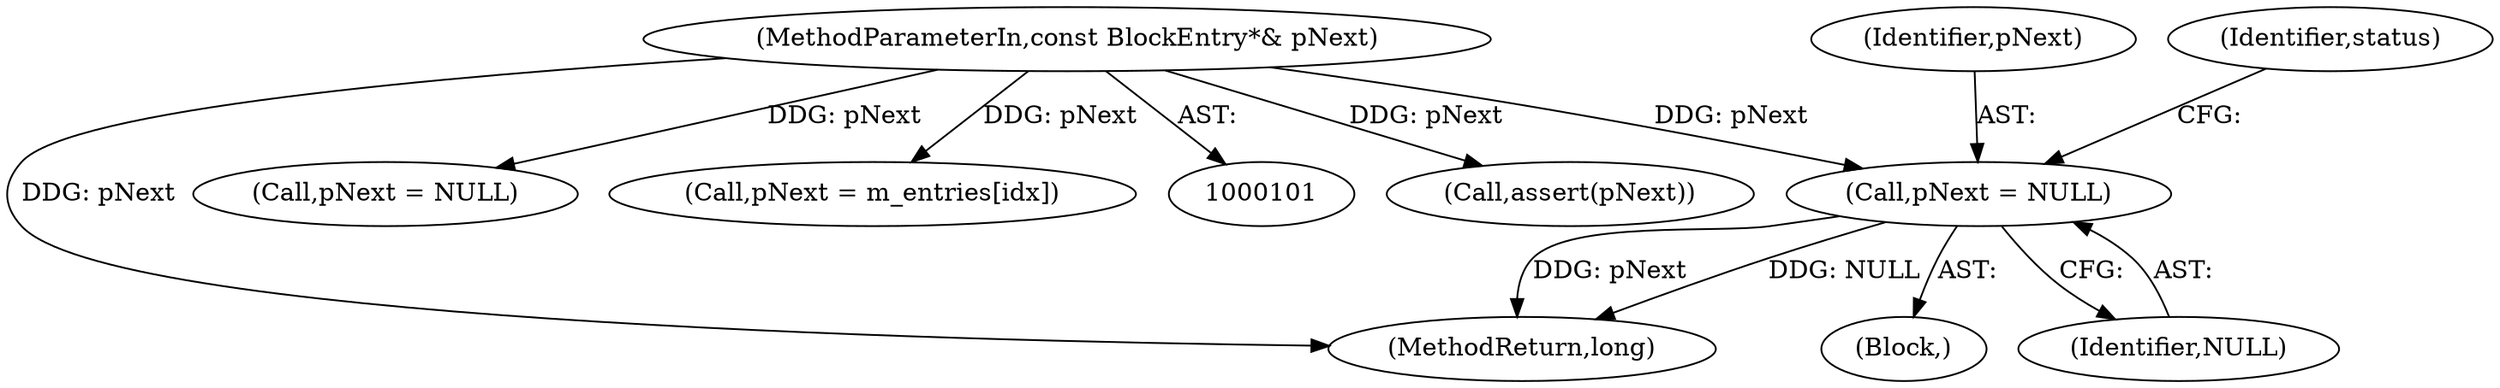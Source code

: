 digraph "1_Android_04839626ed859623901ebd3a5fd483982186b59d_107@pointer" {
"1000149" [label="(Call,pNext = NULL)"];
"1000103" [label="(MethodParameterIn,const BlockEntry*& pNext)"];
"1000150" [label="(Identifier,pNext)"];
"1000180" [label="(Call,assert(pNext))"];
"1000184" [label="(MethodReturn,long)"];
"1000148" [label="(Block,)"];
"1000159" [label="(Call,pNext = NULL)"];
"1000103" [label="(MethodParameterIn,const BlockEntry*& pNext)"];
"1000149" [label="(Call,pNext = NULL)"];
"1000175" [label="(Call,pNext = m_entries[idx])"];
"1000153" [label="(Identifier,status)"];
"1000151" [label="(Identifier,NULL)"];
"1000149" -> "1000148"  [label="AST: "];
"1000149" -> "1000151"  [label="CFG: "];
"1000150" -> "1000149"  [label="AST: "];
"1000151" -> "1000149"  [label="AST: "];
"1000153" -> "1000149"  [label="CFG: "];
"1000149" -> "1000184"  [label="DDG: NULL"];
"1000149" -> "1000184"  [label="DDG: pNext"];
"1000103" -> "1000149"  [label="DDG: pNext"];
"1000103" -> "1000101"  [label="AST: "];
"1000103" -> "1000184"  [label="DDG: pNext"];
"1000103" -> "1000159"  [label="DDG: pNext"];
"1000103" -> "1000175"  [label="DDG: pNext"];
"1000103" -> "1000180"  [label="DDG: pNext"];
}
